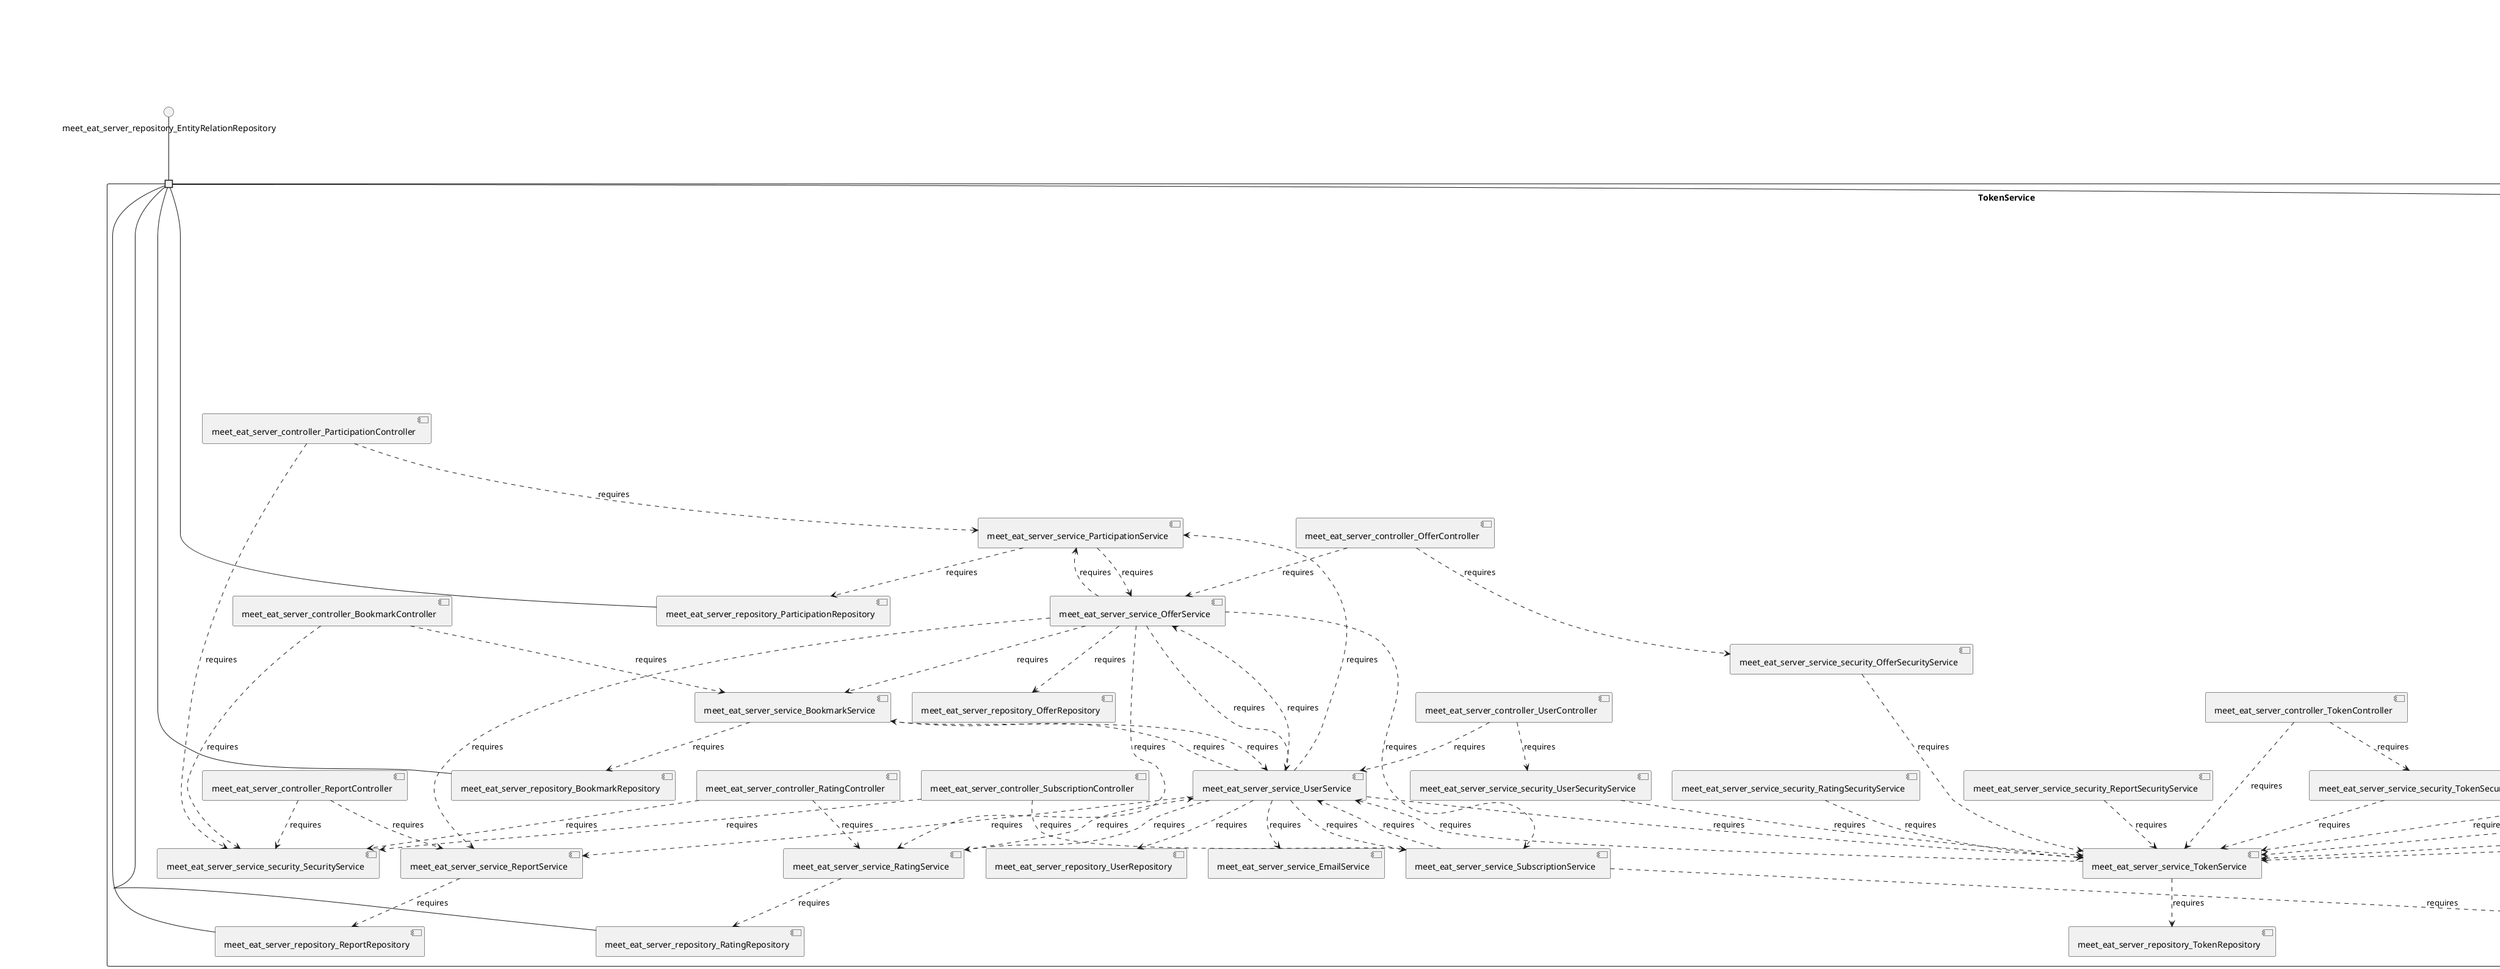 @startuml
skinparam fixCircleLabelOverlapping true
component "EntityController\n\n\n\n\n\n" {
[meet_eat_server_controller_EntityController]
}
component "EntityService\n\n\n\n\n\n" {
[meet_eat_server_service_EntityService]
}
component "TokenService\n\n\n\n\n\n" {
[meet_eat_server_controller_ParticipationController]
[meet_eat_server_service_BookmarkService]
[meet_eat_server_service_UserService]
[meet_eat_server_controller_OfferController]
[meet_eat_server_controller_RatingController]
[meet_eat_server_repository_ParticipationRepository]
[meet_eat_server_service_ReportService]
[meet_eat_server_service_SubscriptionService]
[meet_eat_server_service_security_RatingSecurityService]
[meet_eat_server_service_security_SubscriptionSecurityService]
[meet_eat_server_repository_ReportRepository]
[meet_eat_server_controller_UserController]
[meet_eat_server_service_OfferService]
[meet_eat_server_service_security_ParticipationSecurityService]
[meet_eat_server_controller_BookmarkController]
[meet_eat_server_repository_RatingRepository]
[meet_eat_server_repository_BookmarkRepository]
[meet_eat_server_repository_TokenRepository]
[meet_eat_server_controller_TagController]
[meet_eat_server_service_EmailService]
[meet_eat_server_service_TokenService]
[meet_eat_server_service_security_ReportSecurityService]
[meet_eat_server_controller_SubscriptionController]
[meet_eat_server_repository_OfferRepository]
[meet_eat_server_service_ParticipationService]
[meet_eat_server_service_security_UserSecurityService]
[meet_eat_server_repository_SubscriptionRepository]
[meet_eat_server_service_security_SecurityService]
[meet_eat_server_service_security_BookmarkSecurityService]
[meet_eat_server_controller_TokenController]
[meet_eat_server_service_security_TagSecurityService]
[meet_eat_server_repository_UserRepository]
[meet_eat_server_service_RatingService]
[meet_eat_server_repository_TagRepository]
[meet_eat_server_service_security_OfferSecurityService]
[meet_eat_server_service_TagService]
[meet_eat_server_controller_ReportController]
[meet_eat_server_service_security_TokenSecurityService]
portin " " as TokenService_requires_meet_eat_server_repository_EntityRelationRepository
[meet_eat_server_controller_UserController]..>[meet_eat_server_service_UserService] : requires
[meet_eat_server_service_ReportService]..>[meet_eat_server_repository_ReportRepository] : requires
[meet_eat_server_controller_TagController]..>[meet_eat_server_service_security_TagSecurityService] : requires
[meet_eat_server_service_security_TokenSecurityService]..>[meet_eat_server_service_TokenService] : requires
[meet_eat_server_service_UserService]..>[meet_eat_server_service_BookmarkService] : requires
[meet_eat_server_service_OfferService]..>[meet_eat_server_service_ReportService] : requires
[meet_eat_server_service_OfferService]..>[meet_eat_server_service_BookmarkService] : requires
[meet_eat_server_controller_BookmarkController]..>[meet_eat_server_service_BookmarkService] : requires
[meet_eat_server_service_TokenService]..>[meet_eat_server_repository_TokenRepository] : requires
[meet_eat_server_controller_UserController]..>[meet_eat_server_service_security_UserSecurityService] : requires
[meet_eat_server_service_OfferService]..>[meet_eat_server_service_RatingService] : requires
[meet_eat_server_service_UserService]..>[meet_eat_server_service_EmailService] : requires
[meet_eat_server_service_UserService]..>[meet_eat_server_service_RatingService] : requires
[meet_eat_server_service_UserService]..>[meet_eat_server_repository_UserRepository] : requires
[meet_eat_server_service_TagService]..>[meet_eat_server_repository_TagRepository] : requires
[meet_eat_server_service_OfferService]..>[meet_eat_server_service_UserService] : requires
[meet_eat_server_controller_SubscriptionController]..>[meet_eat_server_service_security_SecurityService] : requires
[meet_eat_server_controller_TokenController]..>[meet_eat_server_service_security_TokenSecurityService] : requires
[meet_eat_server_service_security_TagSecurityService]..>[meet_eat_server_service_TokenService] : requires
[meet_eat_server_service_ParticipationService]..>[meet_eat_server_repository_ParticipationRepository] : requires
[meet_eat_server_service_UserService]..>[meet_eat_server_service_SubscriptionService] : requires
[meet_eat_server_service_UserService]..>[meet_eat_server_service_ReportService] : requires
[meet_eat_server_service_security_OfferSecurityService]..>[meet_eat_server_service_TokenService] : requires
[meet_eat_server_controller_TokenController]..>[meet_eat_server_service_TokenService] : requires
[meet_eat_server_controller_OfferController]..>[meet_eat_server_service_security_OfferSecurityService] : requires
[meet_eat_server_service_OfferService]..>[meet_eat_server_service_ParticipationService] : requires
[meet_eat_server_service_security_ReportSecurityService]..>[meet_eat_server_service_TokenService] : requires
[meet_eat_server_service_ParticipationService]..>[meet_eat_server_service_OfferService] : requires
[meet_eat_server_service_SubscriptionService]..>[meet_eat_server_service_UserService] : requires
[meet_eat_server_service_security_BookmarkSecurityService]..>[meet_eat_server_service_TokenService] : requires
[meet_eat_server_service_SubscriptionService]..>[meet_eat_server_repository_SubscriptionRepository] : requires
[meet_eat_server_service_security_UserSecurityService]..>[meet_eat_server_service_TokenService] : requires
[meet_eat_server_service_RatingService]..>[meet_eat_server_service_UserService] : requires
[meet_eat_server_controller_ParticipationController]..>[meet_eat_server_service_ParticipationService] : requires
[meet_eat_server_service_BookmarkService]..>[meet_eat_server_service_UserService] : requires
[meet_eat_server_service_UserService]..>[meet_eat_server_service_ParticipationService] : requires
[meet_eat_server_service_TokenService]..>[meet_eat_server_service_UserService] : requires
[meet_eat_server_service_security_RatingSecurityService]..>[meet_eat_server_service_TokenService] : requires
[meet_eat_server_controller_RatingController]..>[meet_eat_server_service_RatingService] : requires
[meet_eat_server_service_RatingService]..>[meet_eat_server_repository_RatingRepository] : requires
[meet_eat_server_service_security_ParticipationSecurityService]..>[meet_eat_server_service_TokenService] : requires
[meet_eat_server_controller_ReportController]..>[meet_eat_server_service_security_SecurityService] : requires
[meet_eat_server_service_security_SubscriptionSecurityService]..>[meet_eat_server_service_TokenService] : requires
[meet_eat_server_controller_TagController]..>[meet_eat_server_service_TagService] : requires
[meet_eat_server_controller_OfferController]..>[meet_eat_server_service_OfferService] : requires
[meet_eat_server_service_UserService]..>[meet_eat_server_service_TokenService] : requires
[meet_eat_server_controller_ReportController]..>[meet_eat_server_service_ReportService] : requires
[meet_eat_server_service_OfferService]..>[meet_eat_server_service_SubscriptionService] : requires
[meet_eat_server_controller_SubscriptionController]..>[meet_eat_server_service_SubscriptionService] : requires
[meet_eat_server_controller_RatingController]..>[meet_eat_server_service_security_SecurityService] : requires
[meet_eat_server_controller_BookmarkController]..>[meet_eat_server_service_security_SecurityService] : requires
[meet_eat_server_service_OfferService]..>[meet_eat_server_repository_OfferRepository] : requires
[meet_eat_server_service_UserService]..>[meet_eat_server_service_OfferService] : requires
[meet_eat_server_service_BookmarkService]..>[meet_eat_server_repository_BookmarkRepository] : requires
[meet_eat_server_controller_ParticipationController]..>[meet_eat_server_service_security_SecurityService] : requires
"TokenService_requires_meet_eat_server_repository_EntityRelationRepository"--[meet_eat_server_repository_RatingRepository]
"TokenService_requires_meet_eat_server_repository_EntityRelationRepository"--[meet_eat_server_repository_SubscriptionRepository]
"TokenService_requires_meet_eat_server_repository_EntityRelationRepository"--[meet_eat_server_repository_ParticipationRepository]
"TokenService_requires_meet_eat_server_repository_EntityRelationRepository"--[meet_eat_server_repository_BookmarkRepository]
"TokenService_requires_meet_eat_server_repository_EntityRelationRepository"--[meet_eat_server_repository_ReportRepository]
}
interface "meet_eat_server_repository_EntityRelationRepository" as interface.meet_eat_server_repository_EntityRelationRepository
interface.meet_eat_server_repository_EntityRelationRepository--"TokenService_requires_meet_eat_server_repository_EntityRelationRepository"
interface "K" as interface.K
interface.K--[K_Provider]
interface "meet_eat_server_service_JavaMailSender" as interface.meet_eat_server_service_JavaMailSender
interface.meet_eat_server_service_JavaMailSender--[meet_eat_server_service_JavaMailSender_Provider]

@enduml
